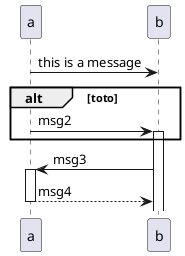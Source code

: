 {
  "sha1": "eyzpt5bzxdaq19c1l2ks4aaapv0arb3",
  "insertion": {
    "when": "2024-06-01T09:03:05.295Z",
    "user": "plantuml@gmail.com"
  }
}
@startuml
a->b : this is a message
alt toto
a->b++ : msg2
end
b->a++ : msg3
return msg4
@enduml
